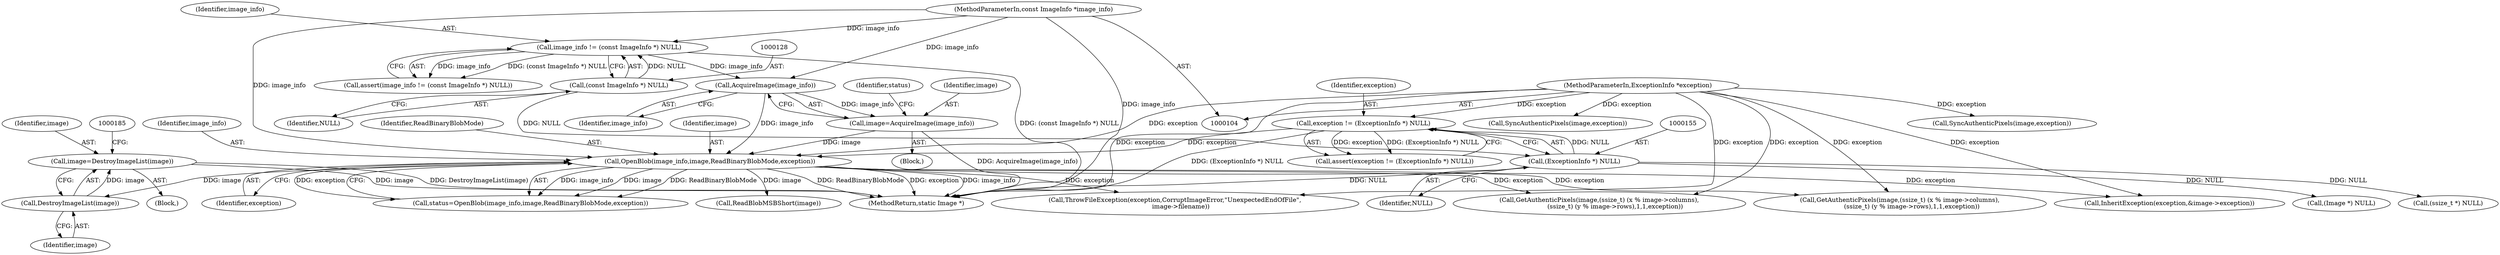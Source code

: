 digraph "0_ImageMagick_f6e9d0d9955e85bdd7540b251cd50d598dacc5e6_52@pointer" {
"1000179" [label="(Call,image=DestroyImageList(image))"];
"1000181" [label="(Call,DestroyImageList(image))"];
"1000169" [label="(Call,OpenBlob(image_info,image,ReadBinaryBlobMode,exception))"];
"1000165" [label="(Call,AcquireImage(image_info))"];
"1000125" [label="(Call,image_info != (const ImageInfo *) NULL)"];
"1000105" [label="(MethodParameterIn,const ImageInfo *image_info)"];
"1000127" [label="(Call,(const ImageInfo *) NULL)"];
"1000163" [label="(Call,image=AcquireImage(image_info))"];
"1000152" [label="(Call,exception != (ExceptionInfo *) NULL)"];
"1000106" [label="(MethodParameterIn,ExceptionInfo *exception)"];
"1000154" [label="(Call,(ExceptionInfo *) NULL)"];
"1000182" [label="(Identifier,image)"];
"1000166" [label="(Identifier,image_info)"];
"1000126" [label="(Identifier,image_info)"];
"1000151" [label="(Call,assert(exception != (ExceptionInfo *) NULL))"];
"1000167" [label="(Call,status=OpenBlob(image_info,image,ReadBinaryBlobMode,exception))"];
"1000180" [label="(Identifier,image)"];
"1000171" [label="(Identifier,image)"];
"1000165" [label="(Call,AcquireImage(image_info))"];
"1000695" [label="(Call,(ssize_t *) NULL)"];
"1000184" [label="(Call,(Image *) NULL)"];
"1000156" [label="(Identifier,NULL)"];
"1000164" [label="(Identifier,image)"];
"1000839" [label="(Call,GetAuthenticPixels(image,(ssize_t) (x % image->columns),\n                (ssize_t) (y % image->rows),1,1,exception))"];
"1000672" [label="(Call,InheritException(exception,&image->exception))"];
"1000169" [label="(Call,OpenBlob(image_info,image,ReadBinaryBlobMode,exception))"];
"1000124" [label="(Call,assert(image_info != (const ImageInfo *) NULL))"];
"1000129" [label="(Identifier,NULL)"];
"1000178" [label="(Block,)"];
"1000153" [label="(Identifier,exception)"];
"1000907" [label="(Call,SyncAuthenticPixels(image,exception))"];
"1000107" [label="(Block,)"];
"1000931" [label="(Call,GetAuthenticPixels(image,(ssize_t) (x % image->columns),\n            (ssize_t) (y % image->rows),1,1,exception))"];
"1000125" [label="(Call,image_info != (const ImageInfo *) NULL)"];
"1000127" [label="(Call,(const ImageInfo *) NULL)"];
"1000991" [label="(Call,SyncAuthenticPixels(image,exception))"];
"1000168" [label="(Identifier,status)"];
"1000163" [label="(Call,image=AcquireImage(image_info))"];
"1000106" [label="(MethodParameterIn,ExceptionInfo *exception)"];
"1000195" [label="(Call,ReadBlobMSBShort(image))"];
"1000154" [label="(Call,(ExceptionInfo *) NULL)"];
"1000179" [label="(Call,image=DestroyImageList(image))"];
"1000170" [label="(Identifier,image_info)"];
"1000152" [label="(Call,exception != (ExceptionInfo *) NULL)"];
"1000173" [label="(Identifier,exception)"];
"1000105" [label="(MethodParameterIn,const ImageInfo *image_info)"];
"1000172" [label="(Identifier,ReadBinaryBlobMode)"];
"1001038" [label="(MethodReturn,static Image *)"];
"1001024" [label="(Call,ThrowFileException(exception,CorruptImageError,\"UnexpectedEndOfFile\",\n      image->filename))"];
"1000181" [label="(Call,DestroyImageList(image))"];
"1000179" -> "1000178"  [label="AST: "];
"1000179" -> "1000181"  [label="CFG: "];
"1000180" -> "1000179"  [label="AST: "];
"1000181" -> "1000179"  [label="AST: "];
"1000185" -> "1000179"  [label="CFG: "];
"1000179" -> "1001038"  [label="DDG: DestroyImageList(image)"];
"1000179" -> "1001038"  [label="DDG: image"];
"1000181" -> "1000179"  [label="DDG: image"];
"1000181" -> "1000182"  [label="CFG: "];
"1000182" -> "1000181"  [label="AST: "];
"1000169" -> "1000181"  [label="DDG: image"];
"1000169" -> "1000167"  [label="AST: "];
"1000169" -> "1000173"  [label="CFG: "];
"1000170" -> "1000169"  [label="AST: "];
"1000171" -> "1000169"  [label="AST: "];
"1000172" -> "1000169"  [label="AST: "];
"1000173" -> "1000169"  [label="AST: "];
"1000167" -> "1000169"  [label="CFG: "];
"1000169" -> "1001038"  [label="DDG: ReadBinaryBlobMode"];
"1000169" -> "1001038"  [label="DDG: exception"];
"1000169" -> "1001038"  [label="DDG: image_info"];
"1000169" -> "1000167"  [label="DDG: image_info"];
"1000169" -> "1000167"  [label="DDG: image"];
"1000169" -> "1000167"  [label="DDG: ReadBinaryBlobMode"];
"1000169" -> "1000167"  [label="DDG: exception"];
"1000165" -> "1000169"  [label="DDG: image_info"];
"1000105" -> "1000169"  [label="DDG: image_info"];
"1000163" -> "1000169"  [label="DDG: image"];
"1000152" -> "1000169"  [label="DDG: exception"];
"1000106" -> "1000169"  [label="DDG: exception"];
"1000169" -> "1000195"  [label="DDG: image"];
"1000169" -> "1000672"  [label="DDG: exception"];
"1000169" -> "1000839"  [label="DDG: exception"];
"1000169" -> "1000931"  [label="DDG: exception"];
"1000169" -> "1001024"  [label="DDG: exception"];
"1000165" -> "1000163"  [label="AST: "];
"1000165" -> "1000166"  [label="CFG: "];
"1000166" -> "1000165"  [label="AST: "];
"1000163" -> "1000165"  [label="CFG: "];
"1000165" -> "1000163"  [label="DDG: image_info"];
"1000125" -> "1000165"  [label="DDG: image_info"];
"1000105" -> "1000165"  [label="DDG: image_info"];
"1000125" -> "1000124"  [label="AST: "];
"1000125" -> "1000127"  [label="CFG: "];
"1000126" -> "1000125"  [label="AST: "];
"1000127" -> "1000125"  [label="AST: "];
"1000124" -> "1000125"  [label="CFG: "];
"1000125" -> "1001038"  [label="DDG: (const ImageInfo *) NULL"];
"1000125" -> "1000124"  [label="DDG: image_info"];
"1000125" -> "1000124"  [label="DDG: (const ImageInfo *) NULL"];
"1000105" -> "1000125"  [label="DDG: image_info"];
"1000127" -> "1000125"  [label="DDG: NULL"];
"1000105" -> "1000104"  [label="AST: "];
"1000105" -> "1001038"  [label="DDG: image_info"];
"1000127" -> "1000129"  [label="CFG: "];
"1000128" -> "1000127"  [label="AST: "];
"1000129" -> "1000127"  [label="AST: "];
"1000127" -> "1000154"  [label="DDG: NULL"];
"1000163" -> "1000107"  [label="AST: "];
"1000164" -> "1000163"  [label="AST: "];
"1000168" -> "1000163"  [label="CFG: "];
"1000163" -> "1001038"  [label="DDG: AcquireImage(image_info)"];
"1000152" -> "1000151"  [label="AST: "];
"1000152" -> "1000154"  [label="CFG: "];
"1000153" -> "1000152"  [label="AST: "];
"1000154" -> "1000152"  [label="AST: "];
"1000151" -> "1000152"  [label="CFG: "];
"1000152" -> "1001038"  [label="DDG: (ExceptionInfo *) NULL"];
"1000152" -> "1000151"  [label="DDG: exception"];
"1000152" -> "1000151"  [label="DDG: (ExceptionInfo *) NULL"];
"1000106" -> "1000152"  [label="DDG: exception"];
"1000154" -> "1000152"  [label="DDG: NULL"];
"1000106" -> "1000104"  [label="AST: "];
"1000106" -> "1001038"  [label="DDG: exception"];
"1000106" -> "1000672"  [label="DDG: exception"];
"1000106" -> "1000839"  [label="DDG: exception"];
"1000106" -> "1000907"  [label="DDG: exception"];
"1000106" -> "1000931"  [label="DDG: exception"];
"1000106" -> "1000991"  [label="DDG: exception"];
"1000106" -> "1001024"  [label="DDG: exception"];
"1000154" -> "1000156"  [label="CFG: "];
"1000155" -> "1000154"  [label="AST: "];
"1000156" -> "1000154"  [label="AST: "];
"1000154" -> "1001038"  [label="DDG: NULL"];
"1000154" -> "1000184"  [label="DDG: NULL"];
"1000154" -> "1000695"  [label="DDG: NULL"];
}
